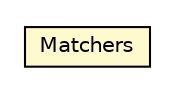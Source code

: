 #!/usr/local/bin/dot
#
# Class diagram 
# Generated by UMLGraph version 5.1 (http://www.umlgraph.org/)
#

digraph G {
	edge [fontname="Helvetica",fontsize=10,labelfontname="Helvetica",labelfontsize=10];
	node [fontname="Helvetica",fontsize=10,shape=plaintext];
	nodesep=0.25;
	ranksep=0.5;
	// org.androidtransfuse.util.matcher.Matchers
	c85123 [label=<<table title="org.androidtransfuse.util.matcher.Matchers" border="0" cellborder="1" cellspacing="0" cellpadding="2" port="p" bgcolor="lemonChiffon" href="./Matchers.html">
		<tr><td><table border="0" cellspacing="0" cellpadding="1">
<tr><td align="center" balign="center"> Matchers </td></tr>
		</table></td></tr>
		</table>>, fontname="Helvetica", fontcolor="black", fontsize=10.0];
}

